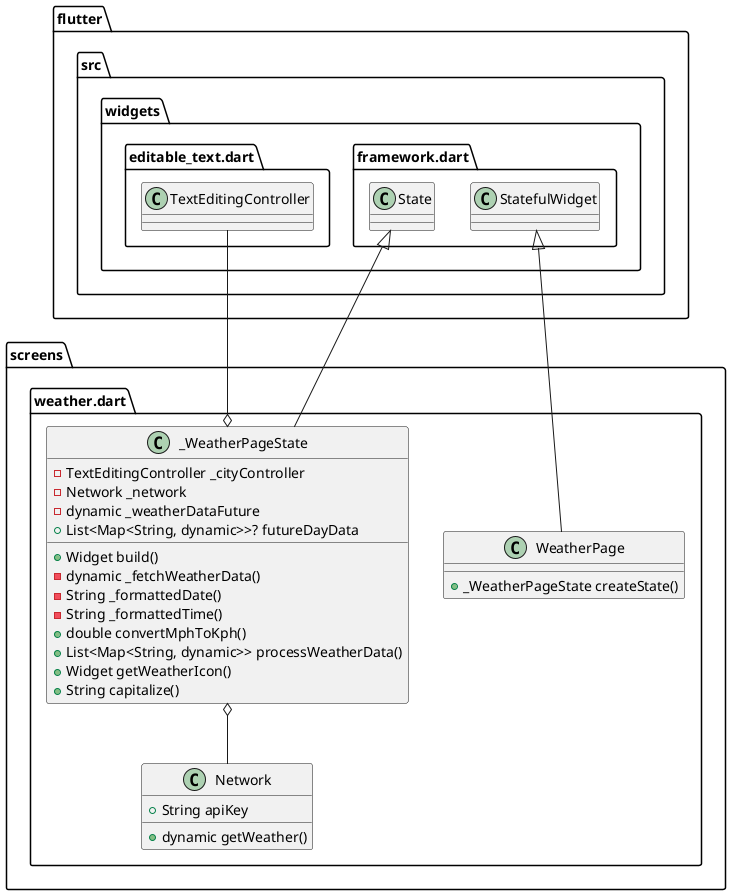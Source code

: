 @startuml
set namespaceSeparator ::

class "screens::weather.dart::Network" {
  +String apiKey
  +dynamic getWeather()
}

class "screens::weather.dart::WeatherPage" {
  +_WeatherPageState createState()
}

"flutter::src::widgets::framework.dart::StatefulWidget" <|-- "screens::weather.dart::WeatherPage"

class "screens::weather.dart::_WeatherPageState" {
  -TextEditingController _cityController
  -Network _network
  -dynamic _weatherDataFuture
  +List<Map<String, dynamic>>? futureDayData
  +Widget build()
  -dynamic _fetchWeatherData()
  -String _formattedDate()
  -String _formattedTime()
  +double convertMphToKph()
  +List<Map<String, dynamic>> processWeatherData()
  +Widget getWeatherIcon()
  +String capitalize()
}

"screens::weather.dart::_WeatherPageState" o-- "flutter::src::widgets::editable_text.dart::TextEditingController"
"screens::weather.dart::_WeatherPageState" o-- "screens::weather.dart::Network"
"flutter::src::widgets::framework.dart::State" <|-- "screens::weather.dart::_WeatherPageState"

@enduml
